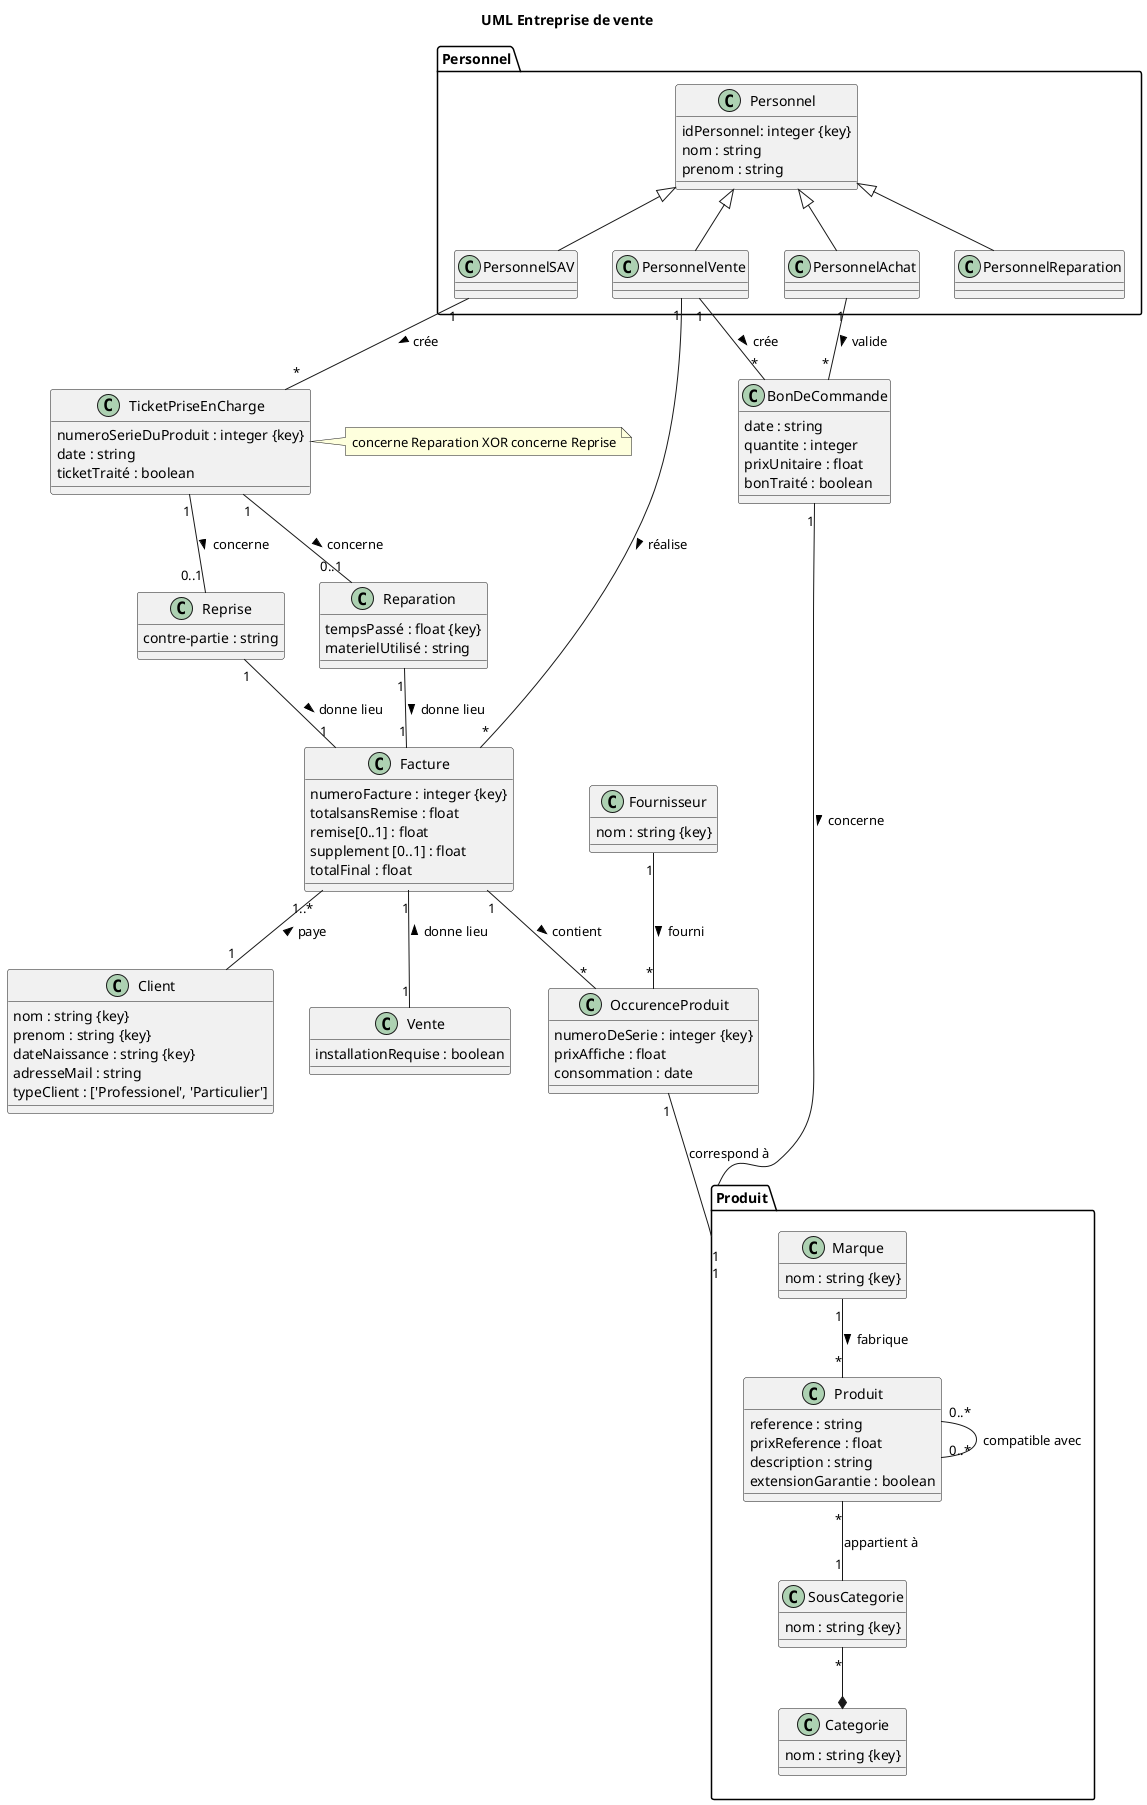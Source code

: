 @startuml
title UML Entreprise de vente

package Produit {

Produit "0..*" --  "0..*" Produit : compatible avec
class Produit {
  reference : string
  prixReference : float
  description : string
  extensionGarantie : boolean
}

Marque "1" -- "*" Produit : fabrique >

class Marque {
	nom : string {key}
}

class Categorie {
	nom : string {key}
}

class SousCategorie {
	nom : string {key}
}

SousCategorie "*" --* Categorie
Produit  "*" -- "1" SousCategorie : appartient à

}

class OccurenceProduit {
  numeroDeSerie : integer {key}
  prixAffiche : float
  consommation : date
}

OccurenceProduit  "1" -- "1" Produit : correspond à

class Fournisseur {
	nom : string {key}
}

Fournisseur "1" -- "*" OccurenceProduit : fourni >

class Facture {
  numeroFacture : integer {key}
  totalsansRemise : float 
  remise[0..1] : float
  supplement [0..1] : float
  totalFinal : float
}


class Client { 
  nom : string {key}
  prenom : string {key}
  dateNaissance : string {key}
  adresseMail : string
  typeClient : ['Professionel', 'Particulier']
}
Facture "1..*" -- "1" Client : paye <

Facture "1" -- "*" OccurenceProduit : contient >


package Personnel {
  
class Personnel {
  idPersonnel: integer {key}
  nom : string 
  prenom : string 
}

class PersonnelAchat{
}

class PersonnelVente{
}

class PersonnelSAV{
}

class PersonnelReparation{
}

Personnel <|-- PersonnelAchat
Personnel <|-- PersonnelVente
Personnel <|-- PersonnelReparation
Personnel <|-- PersonnelSAV
}

PersonnelVente "1" -- "*" Facture : réalise >
PersonnelSAV "1" -- "*" TicketPriseEnCharge : crée >
PersonnelAchat "1" -- "*" BonDeCommande : valide >
PersonnelVente "1" -- "*" BonDeCommande : crée >

class TicketPriseEnCharge {
  numeroSerieDuProduit : integer {key}
  date : string 
  ticketTraité : boolean
}

class BonDeCommande {
  date : string
  quantite : integer
  prixUnitaire : float
  bonTraité : boolean
}

BonDeCommande "1" -- "1" Produit: concerne >

class Reparation  {
  tempsPassé : float {key}
  materielUtilisé : string
}

class Reprise  {
  contre-partie : string
}


note right of TicketPriseEnCharge
    concerne Reparation XOR concerne Reprise
end note
TicketPriseEnCharge "1" -- "0..1" Reparation : concerne >
Reparation "1" -- "1" Facture : donne lieu >
TicketPriseEnCharge "1" -- "0..1" Reprise : concerne >
Reprise "1" -- "1" Facture : donne lieu >

Facture "1" -- "1" Vente : donne lieu <
class Vente  {
  installationRequise : boolean 
}
@enduml